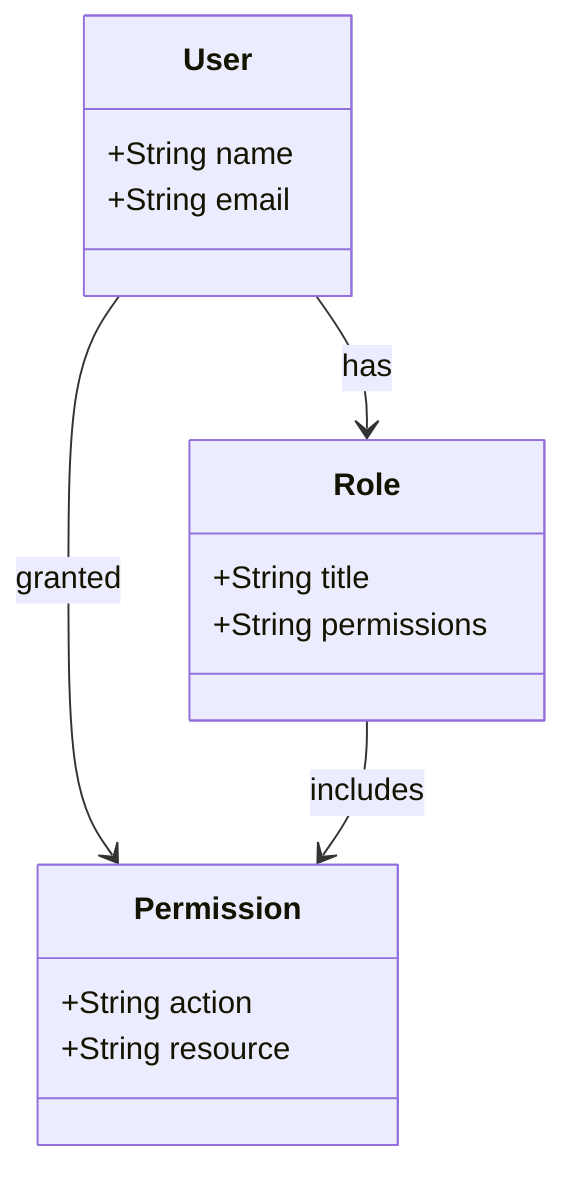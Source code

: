 classDiagram
    class User {
        +String name
        +String email
    }
    
    class Role {
        +String title
        +String permissions
    }
    
    class Permission {
        +String action
        +String resource
    }
    
    User --> Role : has
    User --> Permission : granted
    Role --> Permission : includes